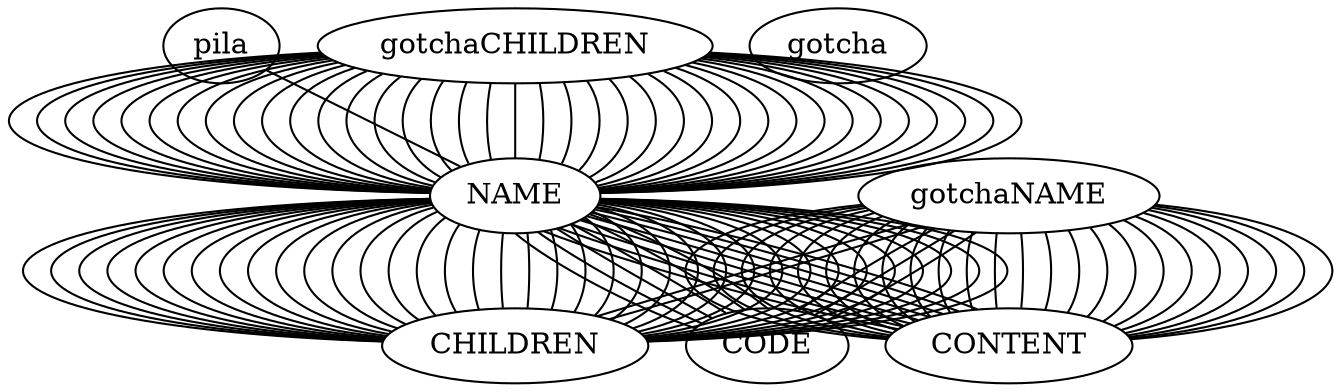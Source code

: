 graph graphname {
pila--NAME
gotchaNAME--CHILDREN
gotchaCHILDREN--NAME
gotchaNAME--CONTENT
NAME--CHILDREN
gotchaCHILDREN--NAME
gotchaNAME--CONTENT
NAME--CHILDREN
gotchaCHILDREN--NAME
gotchaNAME--CONTENT
NAME--CODE
NAME--CHILDREN
gotchaCHILDREN--NAME
gotchaNAME--CONTENT
NAME--CODE
NAME--CHILDREN
gotchaCHILDREN--NAME
NAME--CODE
NAME--CHILDREN
gotchaCHILDREN--NAME
gotchaNAME--CODE
NAME--CHILDREN
gotchaCHILDREN--NAME
gotchaNAME--CONTENT
NAME--CHILDREN
gotchaCHILDREN--NAME
NAME--CONTENT
NAME--CHILDREN
gotchaCHILDREN--NAME
gotchaNAME--CONTENT
NAME--CHILDREN
gotchaCHILDREN--NAME
gotchaNAME--CONTENT
NAME--CHILDREN
gotchaCHILDREN--NAME
NAME--CONTENT
NAME--CHILDREN
gotchaCHILDREN--NAME
gotchaNAME--CONTENT
NAME--CHILDREN
gotchaCHILDREN--NAME
gotchaNAME--CONTENT
NAME--CHILDREN
gotchaCHILDREN--NAME
gotchaNAME--CONTENT
NAME--CODE
NAME--CHILDREN
gotchaCHILDREN--NAME
gotchaNAME--CONTENT
NAME--CHILDREN
gotchaCHILDREN--NAME
gotchaNAME--CONTENT
NAME--CODE
NAME--CHILDREN
gotchaCHILDREN--NAME
NAME--CONTENT
NAME--CHILDREN
gotchaCHILDREN--NAME
gotchaNAME--CONTENT
NAME--CHILDREN
gotchaCHILDREN--NAME
gotchaNAME--CONTENT
NAME--CHILDREN
gotchaCHILDREN--NAME
gotchaNAME--CHILDREN
gotchaCHILDREN--NAME
gotchaNAME--CODE
NAME--CHILDREN
gotchaCHILDREN--NAME
gotchaNAME--CONTENT
NAME--CHILDREN
gotchaCHILDREN--NAME
gotchaNAME--CODE
NAME--CHILDREN
gotchaCHILDREN--NAME
NAME--CONTENT
NAME--CHILDREN
gotchaCHILDREN--NAME
NAME--CONTENT
NAME--CHILDREN
gotchaCHILDREN--NAME
gotchaNAME--CONTENT
NAME--CHILDREN
gotchaCHILDREN--NAME
gotchaNAME--CONTENT
NAME--CHILDREN
gotchaCHILDREN--NAME
NAME--CONTENT
NAME--CHILDREN
gotchaCHILDREN--NAME
gotchaNAME--CONTENT
NAME--CHILDREN
gotchaCHILDREN--NAME
gotchaNAME--CONTENT
NAME--CHILDREN
gotchaCHILDREN--NAME
gotchaNAME--CONTENT
NAME--CHILDREN
gotchaCHILDREN--NAME
NAME--CONTENT
NAME--CHILDREN
gotchaCHILDREN--NAME
NAME--CONTENT
NAME--CHILDREN
gotchaCHILDREN--NAME
gotchaNAME--CONTENT
NAME--CHILDREN
gotchaCHILDREN--NAME
gotchaNAME--CONTENT
NAME--CODE
NAME--CHILDREN
gotchaCHILDREN--NAME
gotchaNAME--CONTENT
NAME--CHILDREN
gotchaCHILDREN--NAME
gotchaNAME--CONTENT
NAME--CHILDREN
gotcha}
